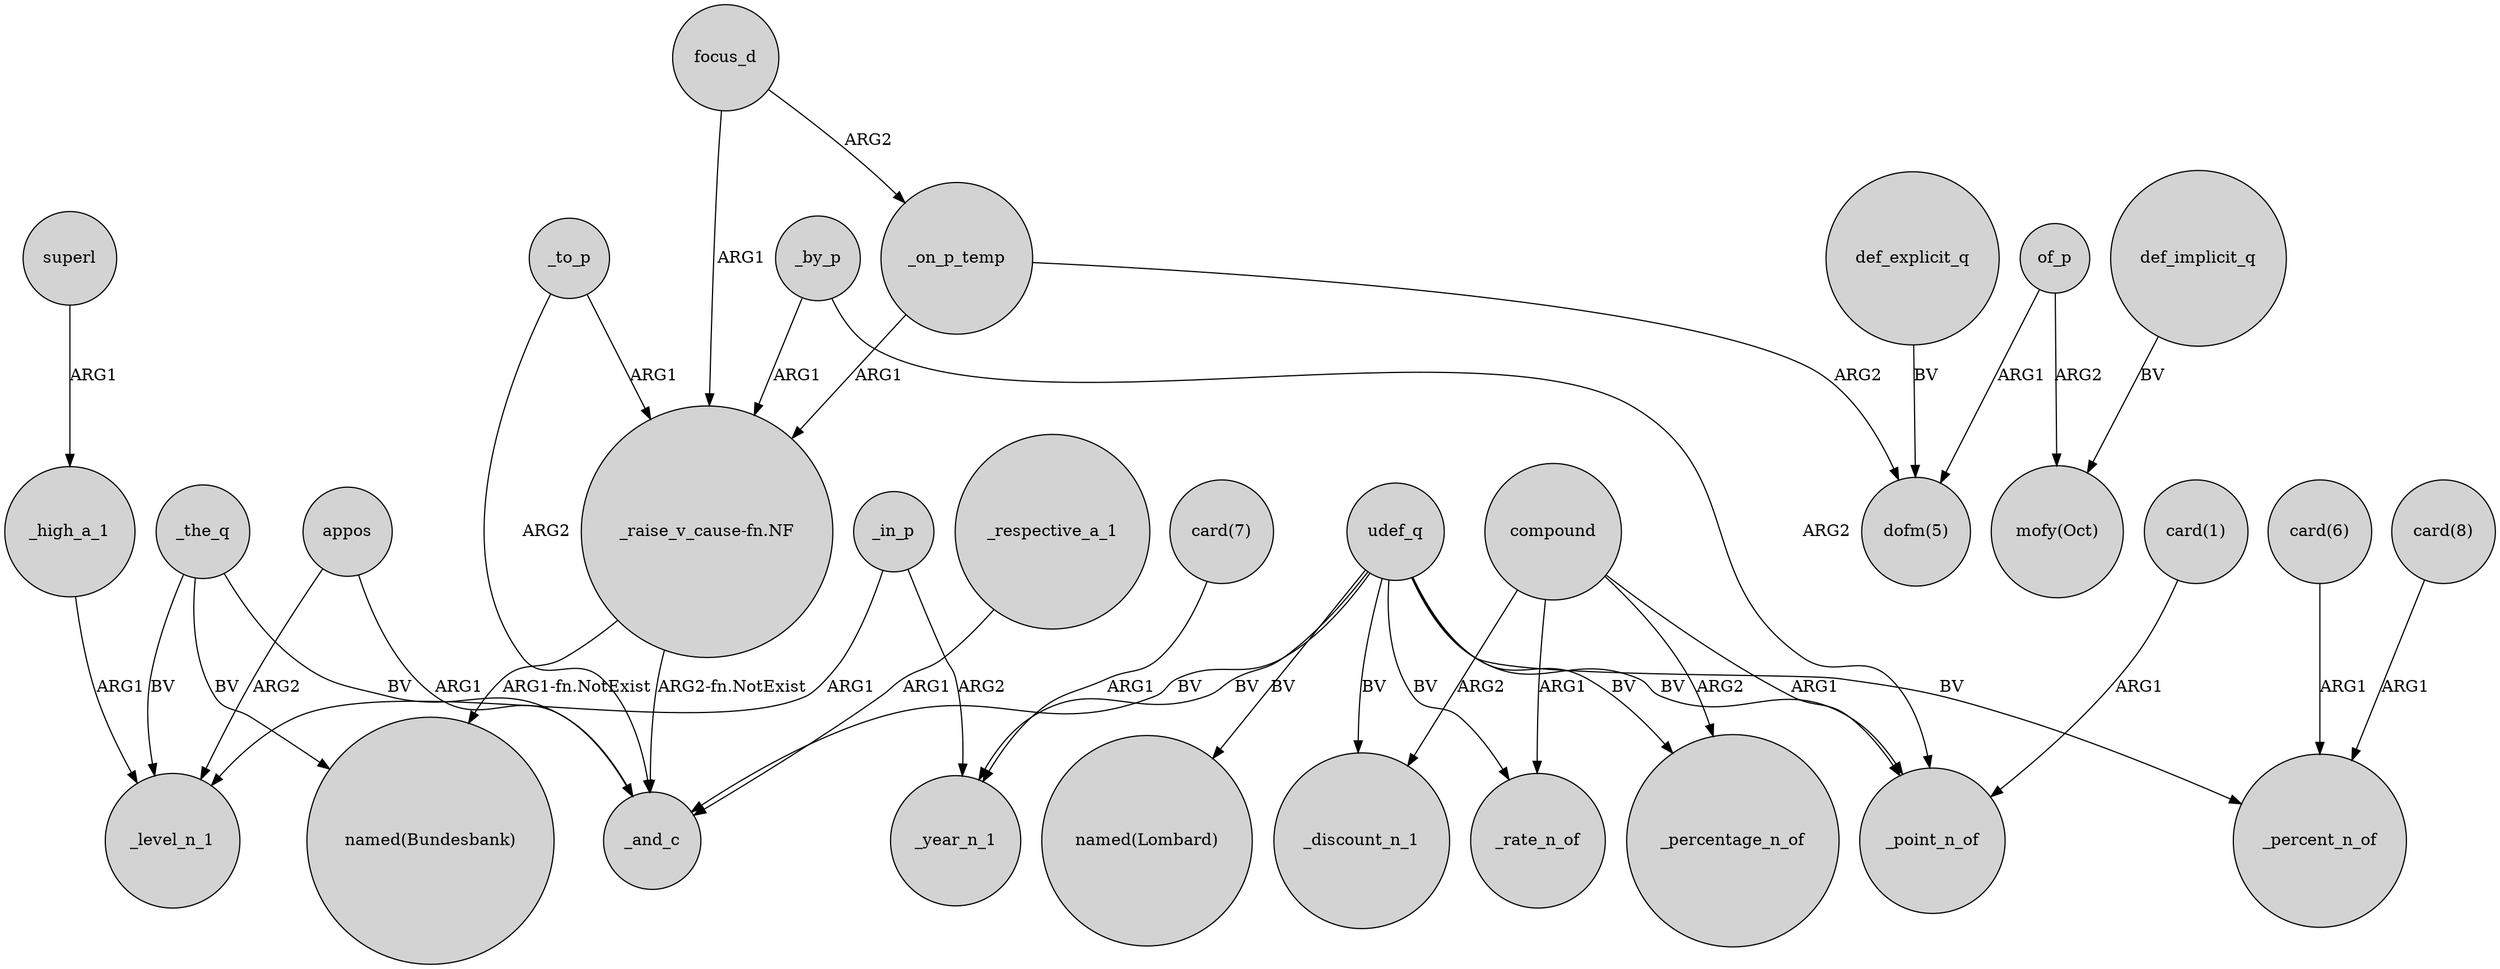 digraph {
	node [shape=circle style=filled]
	_in_p -> _level_n_1 [label=ARG1]
	_the_q -> _and_c [label=BV]
	_to_p -> "_raise_v_cause-fn.NF" [label=ARG1]
	_in_p -> _year_n_1 [label=ARG2]
	"_raise_v_cause-fn.NF" -> "named(Bundesbank)" [label="ARG1-fn.NotExist"]
	def_implicit_q -> "mofy(Oct)" [label=BV]
	appos -> _and_c [label=ARG1]
	superl -> _high_a_1 [label=ARG1]
	def_explicit_q -> "dofm(5)" [label=BV]
	_the_q -> "named(Bundesbank)" [label=BV]
	compound -> _percentage_n_of [label=ARG2]
	compound -> _rate_n_of [label=ARG1]
	_on_p_temp -> "dofm(5)" [label=ARG2]
	_by_p -> _point_n_of [label=ARG2]
	appos -> _level_n_1 [label=ARG2]
	focus_d -> "_raise_v_cause-fn.NF" [label=ARG1]
	of_p -> "mofy(Oct)" [label=ARG2]
	udef_q -> _rate_n_of [label=BV]
	_respective_a_1 -> _and_c [label=ARG1]
	_to_p -> _and_c [label=ARG2]
	focus_d -> _on_p_temp [label=ARG2]
	udef_q -> _discount_n_1 [label=BV]
	"card(6)" -> _percent_n_of [label=ARG1]
	_the_q -> _level_n_1 [label=BV]
	compound -> _point_n_of [label=ARG1]
	udef_q -> "named(Lombard)" [label=BV]
	_by_p -> "_raise_v_cause-fn.NF" [label=ARG1]
	"card(1)" -> _point_n_of [label=ARG1]
	_high_a_1 -> _level_n_1 [label=ARG1]
	udef_q -> _percentage_n_of [label=BV]
	_on_p_temp -> "_raise_v_cause-fn.NF" [label=ARG1]
	udef_q -> _year_n_1 [label=BV]
	"card(8)" -> _percent_n_of [label=ARG1]
	"_raise_v_cause-fn.NF" -> _and_c [label="ARG2-fn.NotExist"]
	compound -> _discount_n_1 [label=ARG2]
	udef_q -> _percent_n_of [label=BV]
	udef_q -> _and_c [label=BV]
	of_p -> "dofm(5)" [label=ARG1]
	"card(7)" -> _year_n_1 [label=ARG1]
	udef_q -> _point_n_of [label=BV]
}
